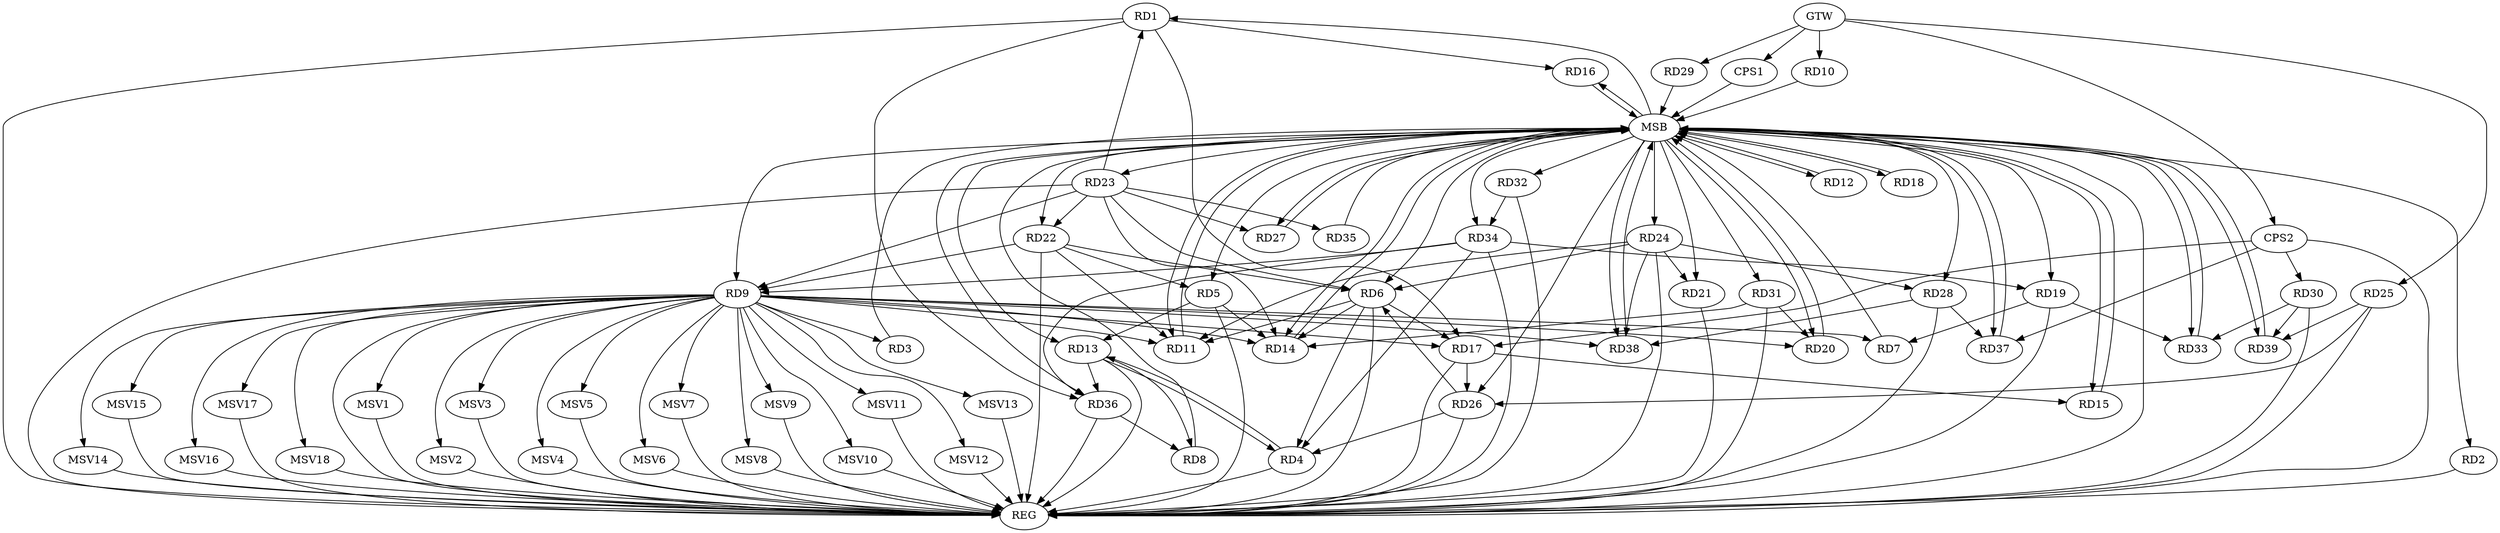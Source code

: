 strict digraph G {
  RD1 [ label="RD1" ];
  RD2 [ label="RD2" ];
  RD3 [ label="RD3" ];
  RD4 [ label="RD4" ];
  RD5 [ label="RD5" ];
  RD6 [ label="RD6" ];
  RD7 [ label="RD7" ];
  RD8 [ label="RD8" ];
  RD9 [ label="RD9" ];
  RD10 [ label="RD10" ];
  RD11 [ label="RD11" ];
  RD12 [ label="RD12" ];
  RD13 [ label="RD13" ];
  RD14 [ label="RD14" ];
  RD15 [ label="RD15" ];
  RD16 [ label="RD16" ];
  RD17 [ label="RD17" ];
  RD18 [ label="RD18" ];
  RD19 [ label="RD19" ];
  RD20 [ label="RD20" ];
  RD21 [ label="RD21" ];
  RD22 [ label="RD22" ];
  RD23 [ label="RD23" ];
  RD24 [ label="RD24" ];
  RD25 [ label="RD25" ];
  RD26 [ label="RD26" ];
  RD27 [ label="RD27" ];
  RD28 [ label="RD28" ];
  RD29 [ label="RD29" ];
  RD30 [ label="RD30" ];
  RD31 [ label="RD31" ];
  RD32 [ label="RD32" ];
  RD33 [ label="RD33" ];
  RD34 [ label="RD34" ];
  RD35 [ label="RD35" ];
  RD36 [ label="RD36" ];
  RD37 [ label="RD37" ];
  RD38 [ label="RD38" ];
  RD39 [ label="RD39" ];
  CPS1 [ label="CPS1" ];
  CPS2 [ label="CPS2" ];
  GTW [ label="GTW" ];
  REG [ label="REG" ];
  MSB [ label="MSB" ];
  MSV1 [ label="MSV1" ];
  MSV2 [ label="MSV2" ];
  MSV3 [ label="MSV3" ];
  MSV4 [ label="MSV4" ];
  MSV5 [ label="MSV5" ];
  MSV6 [ label="MSV6" ];
  MSV7 [ label="MSV7" ];
  MSV8 [ label="MSV8" ];
  MSV9 [ label="MSV9" ];
  MSV10 [ label="MSV10" ];
  MSV11 [ label="MSV11" ];
  MSV12 [ label="MSV12" ];
  MSV13 [ label="MSV13" ];
  MSV14 [ label="MSV14" ];
  MSV15 [ label="MSV15" ];
  MSV16 [ label="MSV16" ];
  MSV17 [ label="MSV17" ];
  MSV18 [ label="MSV18" ];
  RD1 -> RD16;
  RD1 -> RD17;
  RD23 -> RD1;
  RD1 -> RD36;
  RD9 -> RD3;
  RD6 -> RD4;
  RD4 -> RD13;
  RD13 -> RD4;
  RD26 -> RD4;
  RD34 -> RD4;
  RD5 -> RD13;
  RD5 -> RD14;
  RD22 -> RD5;
  RD6 -> RD11;
  RD6 -> RD14;
  RD6 -> RD17;
  RD22 -> RD6;
  RD23 -> RD6;
  RD24 -> RD6;
  RD26 -> RD6;
  RD9 -> RD7;
  RD19 -> RD7;
  RD13 -> RD8;
  RD36 -> RD8;
  RD9 -> RD11;
  RD9 -> RD14;
  RD9 -> RD17;
  RD9 -> RD20;
  RD22 -> RD9;
  RD23 -> RD9;
  RD34 -> RD9;
  RD9 -> RD38;
  RD22 -> RD11;
  RD24 -> RD11;
  RD13 -> RD36;
  RD23 -> RD14;
  RD31 -> RD14;
  RD17 -> RD15;
  RD17 -> RD26;
  RD19 -> RD33;
  RD34 -> RD19;
  RD31 -> RD20;
  RD24 -> RD21;
  RD23 -> RD22;
  RD23 -> RD27;
  RD23 -> RD35;
  RD24 -> RD28;
  RD24 -> RD38;
  RD25 -> RD26;
  RD25 -> RD39;
  RD28 -> RD37;
  RD28 -> RD38;
  RD30 -> RD33;
  RD30 -> RD39;
  RD32 -> RD34;
  RD34 -> RD36;
  CPS2 -> RD30;
  CPS2 -> RD37;
  CPS2 -> RD17;
  GTW -> RD10;
  GTW -> RD25;
  GTW -> RD29;
  GTW -> CPS1;
  GTW -> CPS2;
  RD1 -> REG;
  RD2 -> REG;
  RD4 -> REG;
  RD5 -> REG;
  RD6 -> REG;
  RD9 -> REG;
  RD13 -> REG;
  RD17 -> REG;
  RD19 -> REG;
  RD21 -> REG;
  RD22 -> REG;
  RD23 -> REG;
  RD24 -> REG;
  RD25 -> REG;
  RD26 -> REG;
  RD28 -> REG;
  RD30 -> REG;
  RD31 -> REG;
  RD32 -> REG;
  RD34 -> REG;
  RD36 -> REG;
  CPS2 -> REG;
  RD3 -> MSB;
  MSB -> RD11;
  MSB -> RD19;
  MSB -> RD24;
  MSB -> RD34;
  MSB -> REG;
  RD7 -> MSB;
  MSB -> RD9;
  MSB -> RD21;
  MSB -> RD22;
  MSB -> RD39;
  RD8 -> MSB;
  MSB -> RD13;
  MSB -> RD16;
  MSB -> RD31;
  RD10 -> MSB;
  MSB -> RD33;
  MSB -> RD36;
  RD11 -> MSB;
  MSB -> RD2;
  MSB -> RD5;
  MSB -> RD27;
  MSB -> RD28;
  RD12 -> MSB;
  MSB -> RD18;
  RD14 -> MSB;
  MSB -> RD12;
  MSB -> RD32;
  RD15 -> MSB;
  MSB -> RD6;
  MSB -> RD23;
  RD16 -> MSB;
  RD18 -> MSB;
  MSB -> RD20;
  MSB -> RD38;
  RD20 -> MSB;
  RD27 -> MSB;
  RD29 -> MSB;
  MSB -> RD14;
  RD33 -> MSB;
  RD35 -> MSB;
  MSB -> RD1;
  MSB -> RD15;
  RD37 -> MSB;
  RD38 -> MSB;
  MSB -> RD26;
  RD39 -> MSB;
  MSB -> RD37;
  CPS1 -> MSB;
  RD9 -> MSV1;
  RD9 -> MSV2;
  RD9 -> MSV3;
  RD9 -> MSV4;
  RD9 -> MSV5;
  RD9 -> MSV6;
  MSV1 -> REG;
  MSV2 -> REG;
  MSV3 -> REG;
  MSV4 -> REG;
  MSV5 -> REG;
  MSV6 -> REG;
  RD9 -> MSV7;
  RD9 -> MSV8;
  MSV7 -> REG;
  MSV8 -> REG;
  RD9 -> MSV9;
  MSV9 -> REG;
  RD9 -> MSV10;
  MSV10 -> REG;
  RD9 -> MSV11;
  RD9 -> MSV12;
  MSV11 -> REG;
  MSV12 -> REG;
  RD9 -> MSV13;
  RD9 -> MSV14;
  RD9 -> MSV15;
  MSV13 -> REG;
  MSV14 -> REG;
  MSV15 -> REG;
  RD9 -> MSV16;
  RD9 -> MSV17;
  MSV16 -> REG;
  MSV17 -> REG;
  RD9 -> MSV18;
  MSV18 -> REG;
}
